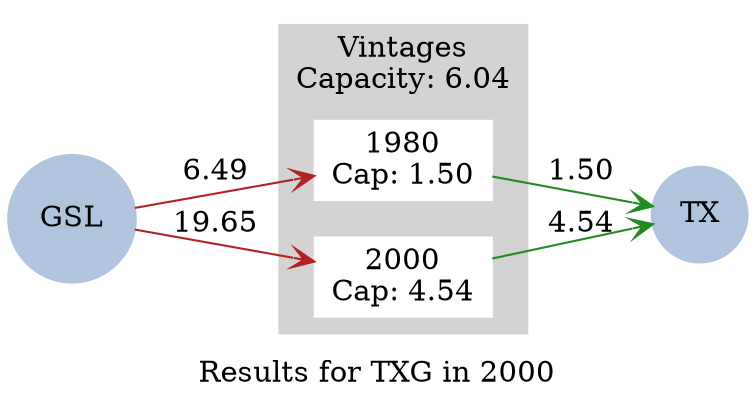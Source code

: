 strict digraph model {
	label = "Results for TXG in 2000" ;

	compound    = "True" ;
	concentrate = "True";
	rankdir     = "LR" ;
	splines     = "False" ;

	node [ style="filled" ] ;
	edge [ arrowhead="vee" ] ;

	subgraph cluster_vintages {
		label = "Vintages\nCapacity: 6.04" ;

		href  = "results2000.svg" ;
		style = "filled"
		color = "lightgrey"

		node [ color="white", shape="box" ] ;

		"1980" [ href="results_TXG_p2000v1980_segments.svg", label="1980\nCap: 1.50" ] ;
		"2000" [ href="results_TXG_p2000v2000_segments.svg", label="2000\nCap: 4.54" ] ;
	}

	subgraph energy_carriers {
		node [
		  color     = "lightsteelblue",
		  fontcolor = "black",
		  shape     = "circle"
		] ;

		"GSL" [ href="../commodities/rc_GSL_2000.svg" ] ;
		"TX"  [ href="../commodities/rc_TX_2000.svg" ] ;
	}

	subgraph inputs {
		edge [ color="firebrick" ] ;

		"GSL" -> "1980" [ label="6.49" ] ;
		"GSL" -> "2000" [ label="19.65" ] ;
	}

	subgraph outputs {
		edge [ color="forestgreen" ] ;

		"1980" -> "TX" [ label="1.50" ] ;
		"2000" -> "TX" [ label="4.54" ] ;
	}
}
